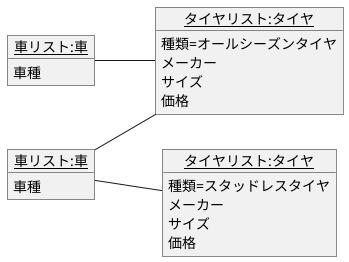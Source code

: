 @startuml 演習3-4
    left to right direction
    object "<u>車リスト:車</u>" as car1{
        車種
    }

    object "<u>車リスト:車</u>" as car2{
        車種
    }

    object "<u>タイヤリスト:タイヤ</u>" as tire1{
        種類=オールシーズンタイヤ
        メーカー
        サイズ
        価格
    }

    object "<u>タイヤリスト:タイヤ</u>" as tire2{
        種類=スタッドレスタイヤ
        メーカー
        サイズ
        価格
    }

    car1 -- tire1
    car1 -- tire2
    car2 -- tire1
@enduml